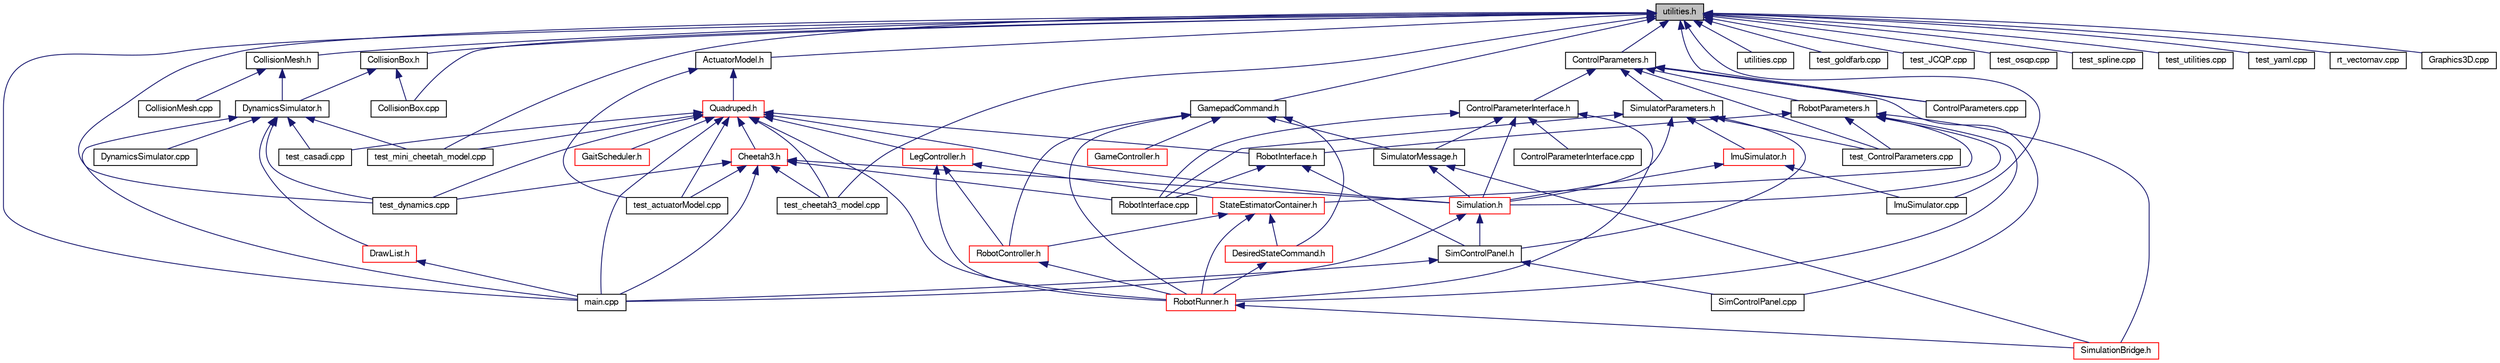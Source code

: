 digraph "utilities.h"
{
  edge [fontname="FreeSans",fontsize="10",labelfontname="FreeSans",labelfontsize="10"];
  node [fontname="FreeSans",fontsize="10",shape=record];
  Node1 [label="utilities.h",height=0.2,width=0.4,color="black", fillcolor="grey75", style="filled", fontcolor="black"];
  Node1 -> Node2 [dir="back",color="midnightblue",fontsize="10",style="solid",fontname="FreeSans"];
  Node2 [label="CollisionBox.h",height=0.2,width=0.4,color="black", fillcolor="white", style="filled",URL="$dc/d8e/_collision_box_8h.html",tooltip="Collision logic for a box. "];
  Node2 -> Node3 [dir="back",color="midnightblue",fontsize="10",style="solid",fontname="FreeSans"];
  Node3 [label="DynamicsSimulator.h",height=0.2,width=0.4,color="black", fillcolor="white", style="filled",URL="$d0/d52/_dynamics_simulator_8h.html",tooltip="Rigid Body Dynamics Simulator with Collisions. "];
  Node3 -> Node4 [dir="back",color="midnightblue",fontsize="10",style="solid",fontname="FreeSans"];
  Node4 [label="DynamicsSimulator.cpp",height=0.2,width=0.4,color="black", fillcolor="white", style="filled",URL="$de/d4c/_dynamics_simulator_8cpp.html",tooltip="Rigid Body Dynamics Simulator with Collisions. "];
  Node3 -> Node5 [dir="back",color="midnightblue",fontsize="10",style="solid",fontname="FreeSans"];
  Node5 [label="test_casadi.cpp",height=0.2,width=0.4,color="black", fillcolor="white", style="filled",URL="$dc/dd7/test__casadi_8cpp.html"];
  Node3 -> Node6 [dir="back",color="midnightblue",fontsize="10",style="solid",fontname="FreeSans"];
  Node6 [label="test_dynamics.cpp",height=0.2,width=0.4,color="black", fillcolor="white", style="filled",URL="$db/d42/test__dynamics_8cpp.html",tooltip="Test dynamics algorithms. "];
  Node3 -> Node7 [dir="back",color="midnightblue",fontsize="10",style="solid",fontname="FreeSans"];
  Node7 [label="test_mini_cheetah_model.cpp",height=0.2,width=0.4,color="black", fillcolor="white", style="filled",URL="$d6/d6e/test__mini__cheetah__model_8cpp.html"];
  Node3 -> Node8 [dir="back",color="midnightblue",fontsize="10",style="solid",fontname="FreeSans"];
  Node8 [label="DrawList.h",height=0.2,width=0.4,color="red", fillcolor="white", style="filled",URL="$df/d65/_draw_list_8h.html",tooltip="Data structure to store robot model to be drawn. "];
  Node8 -> Node9 [dir="back",color="midnightblue",fontsize="10",style="solid",fontname="FreeSans"];
  Node9 [label="main.cpp",height=0.2,width=0.4,color="black", fillcolor="white", style="filled",URL="$df/d0a/main_8cpp.html",tooltip="Main Function for the robot program. "];
  Node3 -> Node9 [dir="back",color="midnightblue",fontsize="10",style="solid",fontname="FreeSans"];
  Node2 -> Node10 [dir="back",color="midnightblue",fontsize="10",style="solid",fontname="FreeSans"];
  Node10 [label="CollisionBox.cpp",height=0.2,width=0.4,color="black", fillcolor="white", style="filled",URL="$de/d7f/_collision_box_8cpp.html"];
  Node1 -> Node11 [dir="back",color="midnightblue",fontsize="10",style="solid",fontname="FreeSans"];
  Node11 [label="CollisionMesh.h",height=0.2,width=0.4,color="black", fillcolor="white", style="filled",URL="$d6/df5/_collision_mesh_8h.html",tooltip="Collision logic for a mesh. "];
  Node11 -> Node3 [dir="back",color="midnightblue",fontsize="10",style="solid",fontname="FreeSans"];
  Node11 -> Node12 [dir="back",color="midnightblue",fontsize="10",style="solid",fontname="FreeSans"];
  Node12 [label="CollisionMesh.cpp",height=0.2,width=0.4,color="black", fillcolor="white", style="filled",URL="$d1/df8/_collision_mesh_8cpp.html"];
  Node1 -> Node13 [dir="back",color="midnightblue",fontsize="10",style="solid",fontname="FreeSans"];
  Node13 [label="ControlParameters.h",height=0.2,width=0.4,color="black", fillcolor="white", style="filled",URL="$d2/d01/_control_parameters_8h.html",tooltip="Interface to set gains/control parameters for simulator and robot These are designed to be updated in..."];
  Node13 -> Node14 [dir="back",color="midnightblue",fontsize="10",style="solid",fontname="FreeSans"];
  Node14 [label="ControlParameterInterface.h",height=0.2,width=0.4,color="black", fillcolor="white", style="filled",URL="$d6/de9/_control_parameter_interface_8h.html",tooltip="Types to allow remote access of control parameters, for use with LCM/Shared memory. "];
  Node14 -> Node15 [dir="back",color="midnightblue",fontsize="10",style="solid",fontname="FreeSans"];
  Node15 [label="SimulatorMessage.h",height=0.2,width=0.4,color="black", fillcolor="white", style="filled",URL="$d1/db1/_simulator_message_8h.html",tooltip="Messages sent to/from the development simulator. "];
  Node15 -> Node16 [dir="back",color="midnightblue",fontsize="10",style="solid",fontname="FreeSans"];
  Node16 [label="SimulationBridge.h",height=0.2,width=0.4,color="red", fillcolor="white", style="filled",URL="$db/d55/_simulation_bridge_8h.html"];
  Node15 -> Node17 [dir="back",color="midnightblue",fontsize="10",style="solid",fontname="FreeSans"];
  Node17 [label="Simulation.h",height=0.2,width=0.4,color="red", fillcolor="white", style="filled",URL="$d2/ded/_simulation_8h.html",tooltip="Main simulation class. "];
  Node17 -> Node18 [dir="back",color="midnightblue",fontsize="10",style="solid",fontname="FreeSans"];
  Node18 [label="SimControlPanel.h",height=0.2,width=0.4,color="black", fillcolor="white", style="filled",URL="$d7/dab/_sim_control_panel_8h.html",tooltip="QT gui for the simulator. "];
  Node18 -> Node9 [dir="back",color="midnightblue",fontsize="10",style="solid",fontname="FreeSans"];
  Node18 -> Node19 [dir="back",color="midnightblue",fontsize="10",style="solid",fontname="FreeSans"];
  Node19 [label="SimControlPanel.cpp",height=0.2,width=0.4,color="black", fillcolor="white", style="filled",URL="$d8/dcd/_sim_control_panel_8cpp.html"];
  Node17 -> Node9 [dir="back",color="midnightblue",fontsize="10",style="solid",fontname="FreeSans"];
  Node14 -> Node20 [dir="back",color="midnightblue",fontsize="10",style="solid",fontname="FreeSans"];
  Node20 [label="ControlParameterInterface.cpp",height=0.2,width=0.4,color="black", fillcolor="white", style="filled",URL="$d9/dd2/_control_parameter_interface_8cpp.html"];
  Node14 -> Node21 [dir="back",color="midnightblue",fontsize="10",style="solid",fontname="FreeSans"];
  Node21 [label="RobotRunner.h",height=0.2,width=0.4,color="red", fillcolor="white", style="filled",URL="$d3/d41/_robot_runner_8h.html",tooltip="Common framework for running robot controllers. This code is a common interface between control code ..."];
  Node21 -> Node16 [dir="back",color="midnightblue",fontsize="10",style="solid",fontname="FreeSans"];
  Node14 -> Node17 [dir="back",color="midnightblue",fontsize="10",style="solid",fontname="FreeSans"];
  Node14 -> Node22 [dir="back",color="midnightblue",fontsize="10",style="solid",fontname="FreeSans"];
  Node22 [label="RobotInterface.cpp",height=0.2,width=0.4,color="black", fillcolor="white", style="filled",URL="$dd/d4a/_robot_interface_8cpp.html"];
  Node13 -> Node23 [dir="back",color="midnightblue",fontsize="10",style="solid",fontname="FreeSans"];
  Node23 [label="RobotParameters.h",height=0.2,width=0.4,color="black", fillcolor="white", style="filled",URL="$d9/d53/_robot_parameters_8h.html"];
  Node23 -> Node24 [dir="back",color="midnightblue",fontsize="10",style="solid",fontname="FreeSans"];
  Node24 [label="StateEstimatorContainer.h",height=0.2,width=0.4,color="red", fillcolor="white", style="filled",URL="$d8/d87/_state_estimator_container_8h.html"];
  Node24 -> Node25 [dir="back",color="midnightblue",fontsize="10",style="solid",fontname="FreeSans"];
  Node25 [label="DesiredStateCommand.h",height=0.2,width=0.4,color="red", fillcolor="white", style="filled",URL="$d8/dfc/_desired_state_command_8h.html"];
  Node25 -> Node21 [dir="back",color="midnightblue",fontsize="10",style="solid",fontname="FreeSans"];
  Node24 -> Node21 [dir="back",color="midnightblue",fontsize="10",style="solid",fontname="FreeSans"];
  Node24 -> Node26 [dir="back",color="midnightblue",fontsize="10",style="solid",fontname="FreeSans"];
  Node26 [label="RobotController.h",height=0.2,width=0.4,color="red", fillcolor="white", style="filled",URL="$d3/dff/_robot_controller_8h.html"];
  Node26 -> Node21 [dir="back",color="midnightblue",fontsize="10",style="solid",fontname="FreeSans"];
  Node23 -> Node27 [dir="back",color="midnightblue",fontsize="10",style="solid",fontname="FreeSans"];
  Node27 [label="test_ControlParameters.cpp",height=0.2,width=0.4,color="black", fillcolor="white", style="filled",URL="$db/d74/test___control_parameters_8cpp.html"];
  Node23 -> Node21 [dir="back",color="midnightblue",fontsize="10",style="solid",fontname="FreeSans"];
  Node23 -> Node16 [dir="back",color="midnightblue",fontsize="10",style="solid",fontname="FreeSans"];
  Node23 -> Node28 [dir="back",color="midnightblue",fontsize="10",style="solid",fontname="FreeSans"];
  Node28 [label="RobotInterface.h",height=0.2,width=0.4,color="black", fillcolor="white", style="filled",URL="$d4/df6/_robot_interface_8h.html",tooltip="Interface between simulator and hardware using LCM. "];
  Node28 -> Node18 [dir="back",color="midnightblue",fontsize="10",style="solid",fontname="FreeSans"];
  Node28 -> Node22 [dir="back",color="midnightblue",fontsize="10",style="solid",fontname="FreeSans"];
  Node23 -> Node17 [dir="back",color="midnightblue",fontsize="10",style="solid",fontname="FreeSans"];
  Node13 -> Node29 [dir="back",color="midnightblue",fontsize="10",style="solid",fontname="FreeSans"];
  Node29 [label="SimulatorParameters.h",height=0.2,width=0.4,color="black", fillcolor="white", style="filled",URL="$d2/dc1/_simulator_parameters_8h.html"];
  Node29 -> Node30 [dir="back",color="midnightblue",fontsize="10",style="solid",fontname="FreeSans"];
  Node30 [label="ImuSimulator.h",height=0.2,width=0.4,color="red", fillcolor="white", style="filled",URL="$d2/da4/_imu_simulator_8h.html",tooltip="Simulated IMU. "];
  Node30 -> Node31 [dir="back",color="midnightblue",fontsize="10",style="solid",fontname="FreeSans"];
  Node31 [label="ImuSimulator.cpp",height=0.2,width=0.4,color="black", fillcolor="white", style="filled",URL="$d3/d6a/_imu_simulator_8cpp.html"];
  Node30 -> Node17 [dir="back",color="midnightblue",fontsize="10",style="solid",fontname="FreeSans"];
  Node29 -> Node27 [dir="back",color="midnightblue",fontsize="10",style="solid",fontname="FreeSans"];
  Node29 -> Node18 [dir="back",color="midnightblue",fontsize="10",style="solid",fontname="FreeSans"];
  Node29 -> Node17 [dir="back",color="midnightblue",fontsize="10",style="solid",fontname="FreeSans"];
  Node29 -> Node22 [dir="back",color="midnightblue",fontsize="10",style="solid",fontname="FreeSans"];
  Node13 -> Node32 [dir="back",color="midnightblue",fontsize="10",style="solid",fontname="FreeSans"];
  Node32 [label="ControlParameters.cpp",height=0.2,width=0.4,color="black", fillcolor="white", style="filled",URL="$d5/d90/_control_parameters_8cpp.html",tooltip="Interface to set gains/control parameters for simulator and robot These are designed to be updated in..."];
  Node13 -> Node27 [dir="back",color="midnightblue",fontsize="10",style="solid",fontname="FreeSans"];
  Node13 -> Node19 [dir="back",color="midnightblue",fontsize="10",style="solid",fontname="FreeSans"];
  Node1 -> Node33 [dir="back",color="midnightblue",fontsize="10",style="solid",fontname="FreeSans"];
  Node33 [label="ActuatorModel.h",height=0.2,width=0.4,color="black", fillcolor="white", style="filled",URL="$db/dbb/_actuator_model_8h.html",tooltip="Model of actuator Includes friction, max torque, and motor torque speed curve. "];
  Node33 -> Node34 [dir="back",color="midnightblue",fontsize="10",style="solid",fontname="FreeSans"];
  Node34 [label="Quadruped.h",height=0.2,width=0.4,color="red", fillcolor="white", style="filled",URL="$d3/dc7/_quadruped_8h.html",tooltip="Data structure containing parameters for quadruped robot. "];
  Node34 -> Node35 [dir="back",color="midnightblue",fontsize="10",style="solid",fontname="FreeSans"];
  Node35 [label="GaitScheduler.h",height=0.2,width=0.4,color="red", fillcolor="white", style="filled",URL="$d0/d3f/_gait_scheduler_8h.html"];
  Node34 -> Node36 [dir="back",color="midnightblue",fontsize="10",style="solid",fontname="FreeSans"];
  Node36 [label="LegController.h",height=0.2,width=0.4,color="red", fillcolor="white", style="filled",URL="$d0/d41/_leg_controller_8h.html",tooltip="Common Leg Control Interface and Leg Control Algorithms. "];
  Node36 -> Node24 [dir="back",color="midnightblue",fontsize="10",style="solid",fontname="FreeSans"];
  Node36 -> Node21 [dir="back",color="midnightblue",fontsize="10",style="solid",fontname="FreeSans"];
  Node36 -> Node26 [dir="back",color="midnightblue",fontsize="10",style="solid",fontname="FreeSans"];
  Node34 -> Node37 [dir="back",color="midnightblue",fontsize="10",style="solid",fontname="FreeSans"];
  Node37 [label="Cheetah3.h",height=0.2,width=0.4,color="red", fillcolor="white", style="filled",URL="$d6/dce/_cheetah3_8h.html",tooltip="Utility function to build a Cheetah 3 Quadruped object. "];
  Node37 -> Node38 [dir="back",color="midnightblue",fontsize="10",style="solid",fontname="FreeSans"];
  Node38 [label="test_actuatorModel.cpp",height=0.2,width=0.4,color="black", fillcolor="white", style="filled",URL="$d9/d56/test__actuator_model_8cpp.html",tooltip="Test the actuator model of the mini cheetah and cheetah 3 robots. "];
  Node37 -> Node39 [dir="back",color="midnightblue",fontsize="10",style="solid",fontname="FreeSans"];
  Node39 [label="test_cheetah3_model.cpp",height=0.2,width=0.4,color="black", fillcolor="white", style="filled",URL="$d4/dc6/test__cheetah3__model_8cpp.html"];
  Node37 -> Node6 [dir="back",color="midnightblue",fontsize="10",style="solid",fontname="FreeSans"];
  Node37 -> Node17 [dir="back",color="midnightblue",fontsize="10",style="solid",fontname="FreeSans"];
  Node37 -> Node9 [dir="back",color="midnightblue",fontsize="10",style="solid",fontname="FreeSans"];
  Node37 -> Node22 [dir="back",color="midnightblue",fontsize="10",style="solid",fontname="FreeSans"];
  Node34 -> Node38 [dir="back",color="midnightblue",fontsize="10",style="solid",fontname="FreeSans"];
  Node34 -> Node5 [dir="back",color="midnightblue",fontsize="10",style="solid",fontname="FreeSans"];
  Node34 -> Node39 [dir="back",color="midnightblue",fontsize="10",style="solid",fontname="FreeSans"];
  Node34 -> Node6 [dir="back",color="midnightblue",fontsize="10",style="solid",fontname="FreeSans"];
  Node34 -> Node7 [dir="back",color="midnightblue",fontsize="10",style="solid",fontname="FreeSans"];
  Node34 -> Node21 [dir="back",color="midnightblue",fontsize="10",style="solid",fontname="FreeSans"];
  Node34 -> Node28 [dir="back",color="midnightblue",fontsize="10",style="solid",fontname="FreeSans"];
  Node34 -> Node17 [dir="back",color="midnightblue",fontsize="10",style="solid",fontname="FreeSans"];
  Node34 -> Node9 [dir="back",color="midnightblue",fontsize="10",style="solid",fontname="FreeSans"];
  Node33 -> Node38 [dir="back",color="midnightblue",fontsize="10",style="solid",fontname="FreeSans"];
  Node1 -> Node40 [dir="back",color="midnightblue",fontsize="10",style="solid",fontname="FreeSans"];
  Node40 [label="GamepadCommand.h",height=0.2,width=0.4,color="black", fillcolor="white", style="filled",URL="$d7/d24/_gamepad_command_8h.html",tooltip="The GamepadCommand type containing joystick information. "];
  Node40 -> Node25 [dir="back",color="midnightblue",fontsize="10",style="solid",fontname="FreeSans"];
  Node40 -> Node15 [dir="back",color="midnightblue",fontsize="10",style="solid",fontname="FreeSans"];
  Node40 -> Node21 [dir="back",color="midnightblue",fontsize="10",style="solid",fontname="FreeSans"];
  Node40 -> Node26 [dir="back",color="midnightblue",fontsize="10",style="solid",fontname="FreeSans"];
  Node40 -> Node41 [dir="back",color="midnightblue",fontsize="10",style="solid",fontname="FreeSans"];
  Node41 [label="GameController.h",height=0.2,width=0.4,color="red", fillcolor="white", style="filled",URL="$de/d5e/_game_controller_8h.html",tooltip="Code to read the Logitech F310 Game Controller Creates a DriverCommand object to be sent to the robot..."];
  Node1 -> Node10 [dir="back",color="midnightblue",fontsize="10",style="solid",fontname="FreeSans"];
  Node1 -> Node32 [dir="back",color="midnightblue",fontsize="10",style="solid",fontname="FreeSans"];
  Node1 -> Node31 [dir="back",color="midnightblue",fontsize="10",style="solid",fontname="FreeSans"];
  Node1 -> Node42 [dir="back",color="midnightblue",fontsize="10",style="solid",fontname="FreeSans"];
  Node42 [label="utilities.cpp",height=0.2,width=0.4,color="black", fillcolor="white", style="filled",URL="$de/da5/utilities_8cpp.html"];
  Node1 -> Node39 [dir="back",color="midnightblue",fontsize="10",style="solid",fontname="FreeSans"];
  Node1 -> Node6 [dir="back",color="midnightblue",fontsize="10",style="solid",fontname="FreeSans"];
  Node1 -> Node43 [dir="back",color="midnightblue",fontsize="10",style="solid",fontname="FreeSans"];
  Node43 [label="test_goldfarb.cpp",height=0.2,width=0.4,color="black", fillcolor="white", style="filled",URL="$df/db3/test__goldfarb_8cpp.html"];
  Node1 -> Node44 [dir="back",color="midnightblue",fontsize="10",style="solid",fontname="FreeSans"];
  Node44 [label="test_JCQP.cpp",height=0.2,width=0.4,color="black", fillcolor="white", style="filled",URL="$d4/dec/test___j_c_q_p_8cpp.html"];
  Node1 -> Node7 [dir="back",color="midnightblue",fontsize="10",style="solid",fontname="FreeSans"];
  Node1 -> Node45 [dir="back",color="midnightblue",fontsize="10",style="solid",fontname="FreeSans"];
  Node45 [label="test_osqp.cpp",height=0.2,width=0.4,color="black", fillcolor="white", style="filled",URL="$d1/d7e/test__osqp_8cpp.html"];
  Node1 -> Node46 [dir="back",color="midnightblue",fontsize="10",style="solid",fontname="FreeSans"];
  Node46 [label="test_spline.cpp",height=0.2,width=0.4,color="black", fillcolor="white", style="filled",URL="$d4/d98/test__spline_8cpp.html"];
  Node1 -> Node47 [dir="back",color="midnightblue",fontsize="10",style="solid",fontname="FreeSans"];
  Node47 [label="test_utilities.cpp",height=0.2,width=0.4,color="black", fillcolor="white", style="filled",URL="$d9/d35/test__utilities_8cpp.html",tooltip="Test Utilities functions. "];
  Node1 -> Node48 [dir="back",color="midnightblue",fontsize="10",style="solid",fontname="FreeSans"];
  Node48 [label="test_yaml.cpp",height=0.2,width=0.4,color="black", fillcolor="white", style="filled",URL="$d3/db3/test__yaml_8cpp.html"];
  Node1 -> Node49 [dir="back",color="midnightblue",fontsize="10",style="solid",fontname="FreeSans"];
  Node49 [label="rt_vectornav.cpp",height=0.2,width=0.4,color="black", fillcolor="white", style="filled",URL="$db/d9f/rt__vectornav_8cpp.html"];
  Node1 -> Node50 [dir="back",color="midnightblue",fontsize="10",style="solid",fontname="FreeSans"];
  Node50 [label="Graphics3D.cpp",height=0.2,width=0.4,color="black", fillcolor="white", style="filled",URL="$d7/d90/_graphics3_d_8cpp.html",tooltip="Visualizer window for simulator. "];
  Node1 -> Node9 [dir="back",color="midnightblue",fontsize="10",style="solid",fontname="FreeSans"];
}
